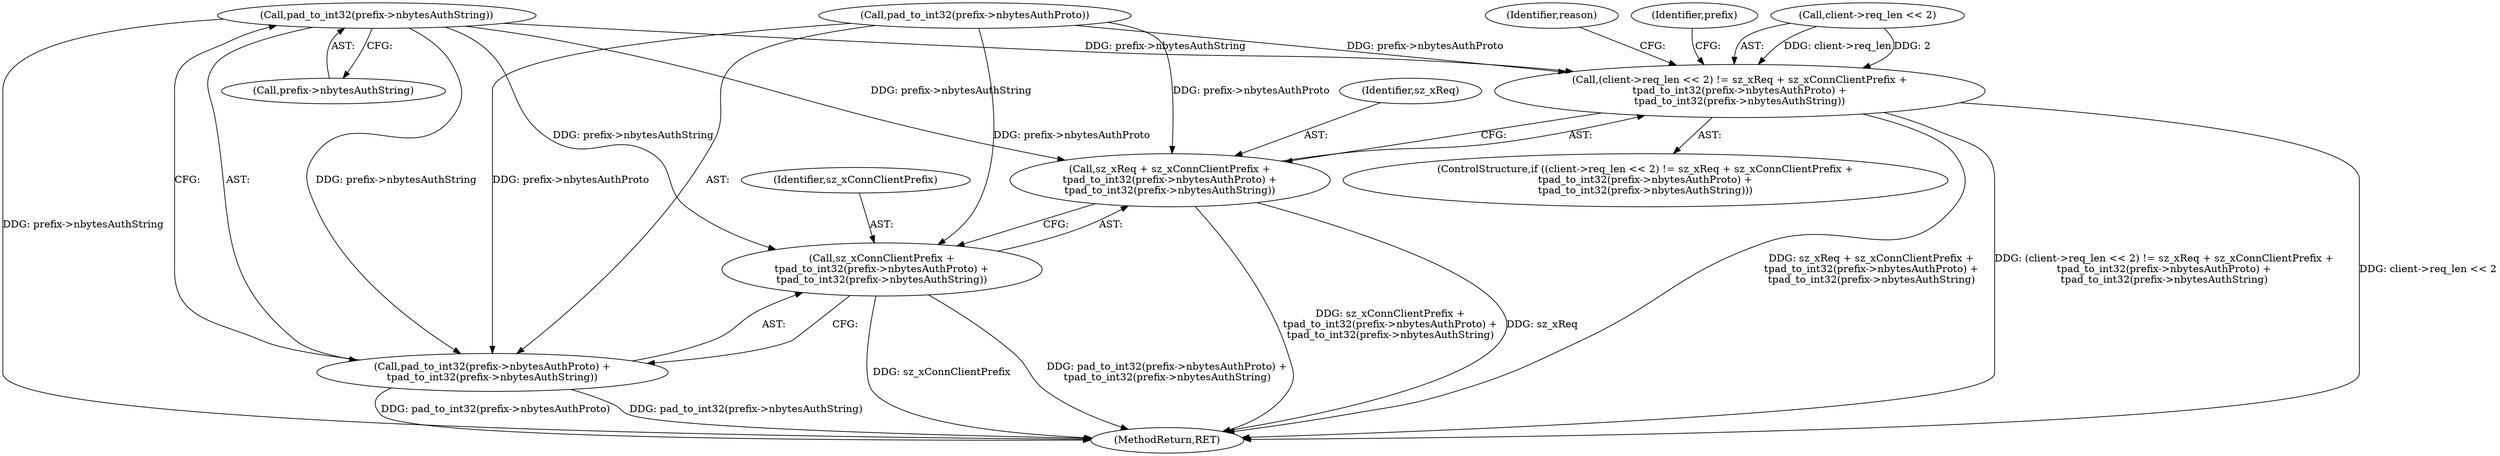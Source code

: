 digraph "0_xserver_b747da5e25be944337a9cd1415506fc06b70aa81@pointer" {
"1000149" [label="(Call,pad_to_int32(prefix->nbytesAuthString))"];
"1000134" [label="(Call,(client->req_len << 2) != sz_xReq + sz_xConnClientPrefix +\n\tpad_to_int32(prefix->nbytesAuthProto) +\n\tpad_to_int32(prefix->nbytesAuthString))"];
"1000140" [label="(Call,sz_xReq + sz_xConnClientPrefix +\n\tpad_to_int32(prefix->nbytesAuthProto) +\n\tpad_to_int32(prefix->nbytesAuthString))"];
"1000142" [label="(Call,sz_xConnClientPrefix +\n\tpad_to_int32(prefix->nbytesAuthProto) +\n\tpad_to_int32(prefix->nbytesAuthString))"];
"1000144" [label="(Call,pad_to_int32(prefix->nbytesAuthProto) +\n\tpad_to_int32(prefix->nbytesAuthString))"];
"1000144" [label="(Call,pad_to_int32(prefix->nbytesAuthProto) +\n\tpad_to_int32(prefix->nbytesAuthString))"];
"1000143" [label="(Identifier,sz_xConnClientPrefix)"];
"1000141" [label="(Identifier,sz_xReq)"];
"1000150" [label="(Call,prefix->nbytesAuthString)"];
"1000133" [label="(ControlStructure,if ((client->req_len << 2) != sz_xReq + sz_xConnClientPrefix +\n\tpad_to_int32(prefix->nbytesAuthProto) +\n\tpad_to_int32(prefix->nbytesAuthString)))"];
"1000134" [label="(Call,(client->req_len << 2) != sz_xReq + sz_xConnClientPrefix +\n\tpad_to_int32(prefix->nbytesAuthProto) +\n\tpad_to_int32(prefix->nbytesAuthString))"];
"1000140" [label="(Call,sz_xReq + sz_xConnClientPrefix +\n\tpad_to_int32(prefix->nbytesAuthProto) +\n\tpad_to_int32(prefix->nbytesAuthString))"];
"1000135" [label="(Call,client->req_len << 2)"];
"1000145" [label="(Call,pad_to_int32(prefix->nbytesAuthProto))"];
"1000177" [label="(MethodReturn,RET)"];
"1000142" [label="(Call,sz_xConnClientPrefix +\n\tpad_to_int32(prefix->nbytesAuthProto) +\n\tpad_to_int32(prefix->nbytesAuthString))"];
"1000149" [label="(Call,pad_to_int32(prefix->nbytesAuthString))"];
"1000154" [label="(Identifier,reason)"];
"1000161" [label="(Identifier,prefix)"];
"1000149" -> "1000144"  [label="AST: "];
"1000149" -> "1000150"  [label="CFG: "];
"1000150" -> "1000149"  [label="AST: "];
"1000144" -> "1000149"  [label="CFG: "];
"1000149" -> "1000177"  [label="DDG: prefix->nbytesAuthString"];
"1000149" -> "1000134"  [label="DDG: prefix->nbytesAuthString"];
"1000149" -> "1000140"  [label="DDG: prefix->nbytesAuthString"];
"1000149" -> "1000142"  [label="DDG: prefix->nbytesAuthString"];
"1000149" -> "1000144"  [label="DDG: prefix->nbytesAuthString"];
"1000134" -> "1000133"  [label="AST: "];
"1000134" -> "1000140"  [label="CFG: "];
"1000135" -> "1000134"  [label="AST: "];
"1000140" -> "1000134"  [label="AST: "];
"1000154" -> "1000134"  [label="CFG: "];
"1000161" -> "1000134"  [label="CFG: "];
"1000134" -> "1000177"  [label="DDG: sz_xReq + sz_xConnClientPrefix +\n\tpad_to_int32(prefix->nbytesAuthProto) +\n\tpad_to_int32(prefix->nbytesAuthString)"];
"1000134" -> "1000177"  [label="DDG: (client->req_len << 2) != sz_xReq + sz_xConnClientPrefix +\n\tpad_to_int32(prefix->nbytesAuthProto) +\n\tpad_to_int32(prefix->nbytesAuthString)"];
"1000134" -> "1000177"  [label="DDG: client->req_len << 2"];
"1000135" -> "1000134"  [label="DDG: client->req_len"];
"1000135" -> "1000134"  [label="DDG: 2"];
"1000145" -> "1000134"  [label="DDG: prefix->nbytesAuthProto"];
"1000140" -> "1000142"  [label="CFG: "];
"1000141" -> "1000140"  [label="AST: "];
"1000142" -> "1000140"  [label="AST: "];
"1000140" -> "1000177"  [label="DDG: sz_xConnClientPrefix +\n\tpad_to_int32(prefix->nbytesAuthProto) +\n\tpad_to_int32(prefix->nbytesAuthString)"];
"1000140" -> "1000177"  [label="DDG: sz_xReq"];
"1000145" -> "1000140"  [label="DDG: prefix->nbytesAuthProto"];
"1000142" -> "1000144"  [label="CFG: "];
"1000143" -> "1000142"  [label="AST: "];
"1000144" -> "1000142"  [label="AST: "];
"1000142" -> "1000177"  [label="DDG: pad_to_int32(prefix->nbytesAuthProto) +\n\tpad_to_int32(prefix->nbytesAuthString)"];
"1000142" -> "1000177"  [label="DDG: sz_xConnClientPrefix"];
"1000145" -> "1000142"  [label="DDG: prefix->nbytesAuthProto"];
"1000145" -> "1000144"  [label="AST: "];
"1000144" -> "1000177"  [label="DDG: pad_to_int32(prefix->nbytesAuthString)"];
"1000144" -> "1000177"  [label="DDG: pad_to_int32(prefix->nbytesAuthProto)"];
"1000145" -> "1000144"  [label="DDG: prefix->nbytesAuthProto"];
}
